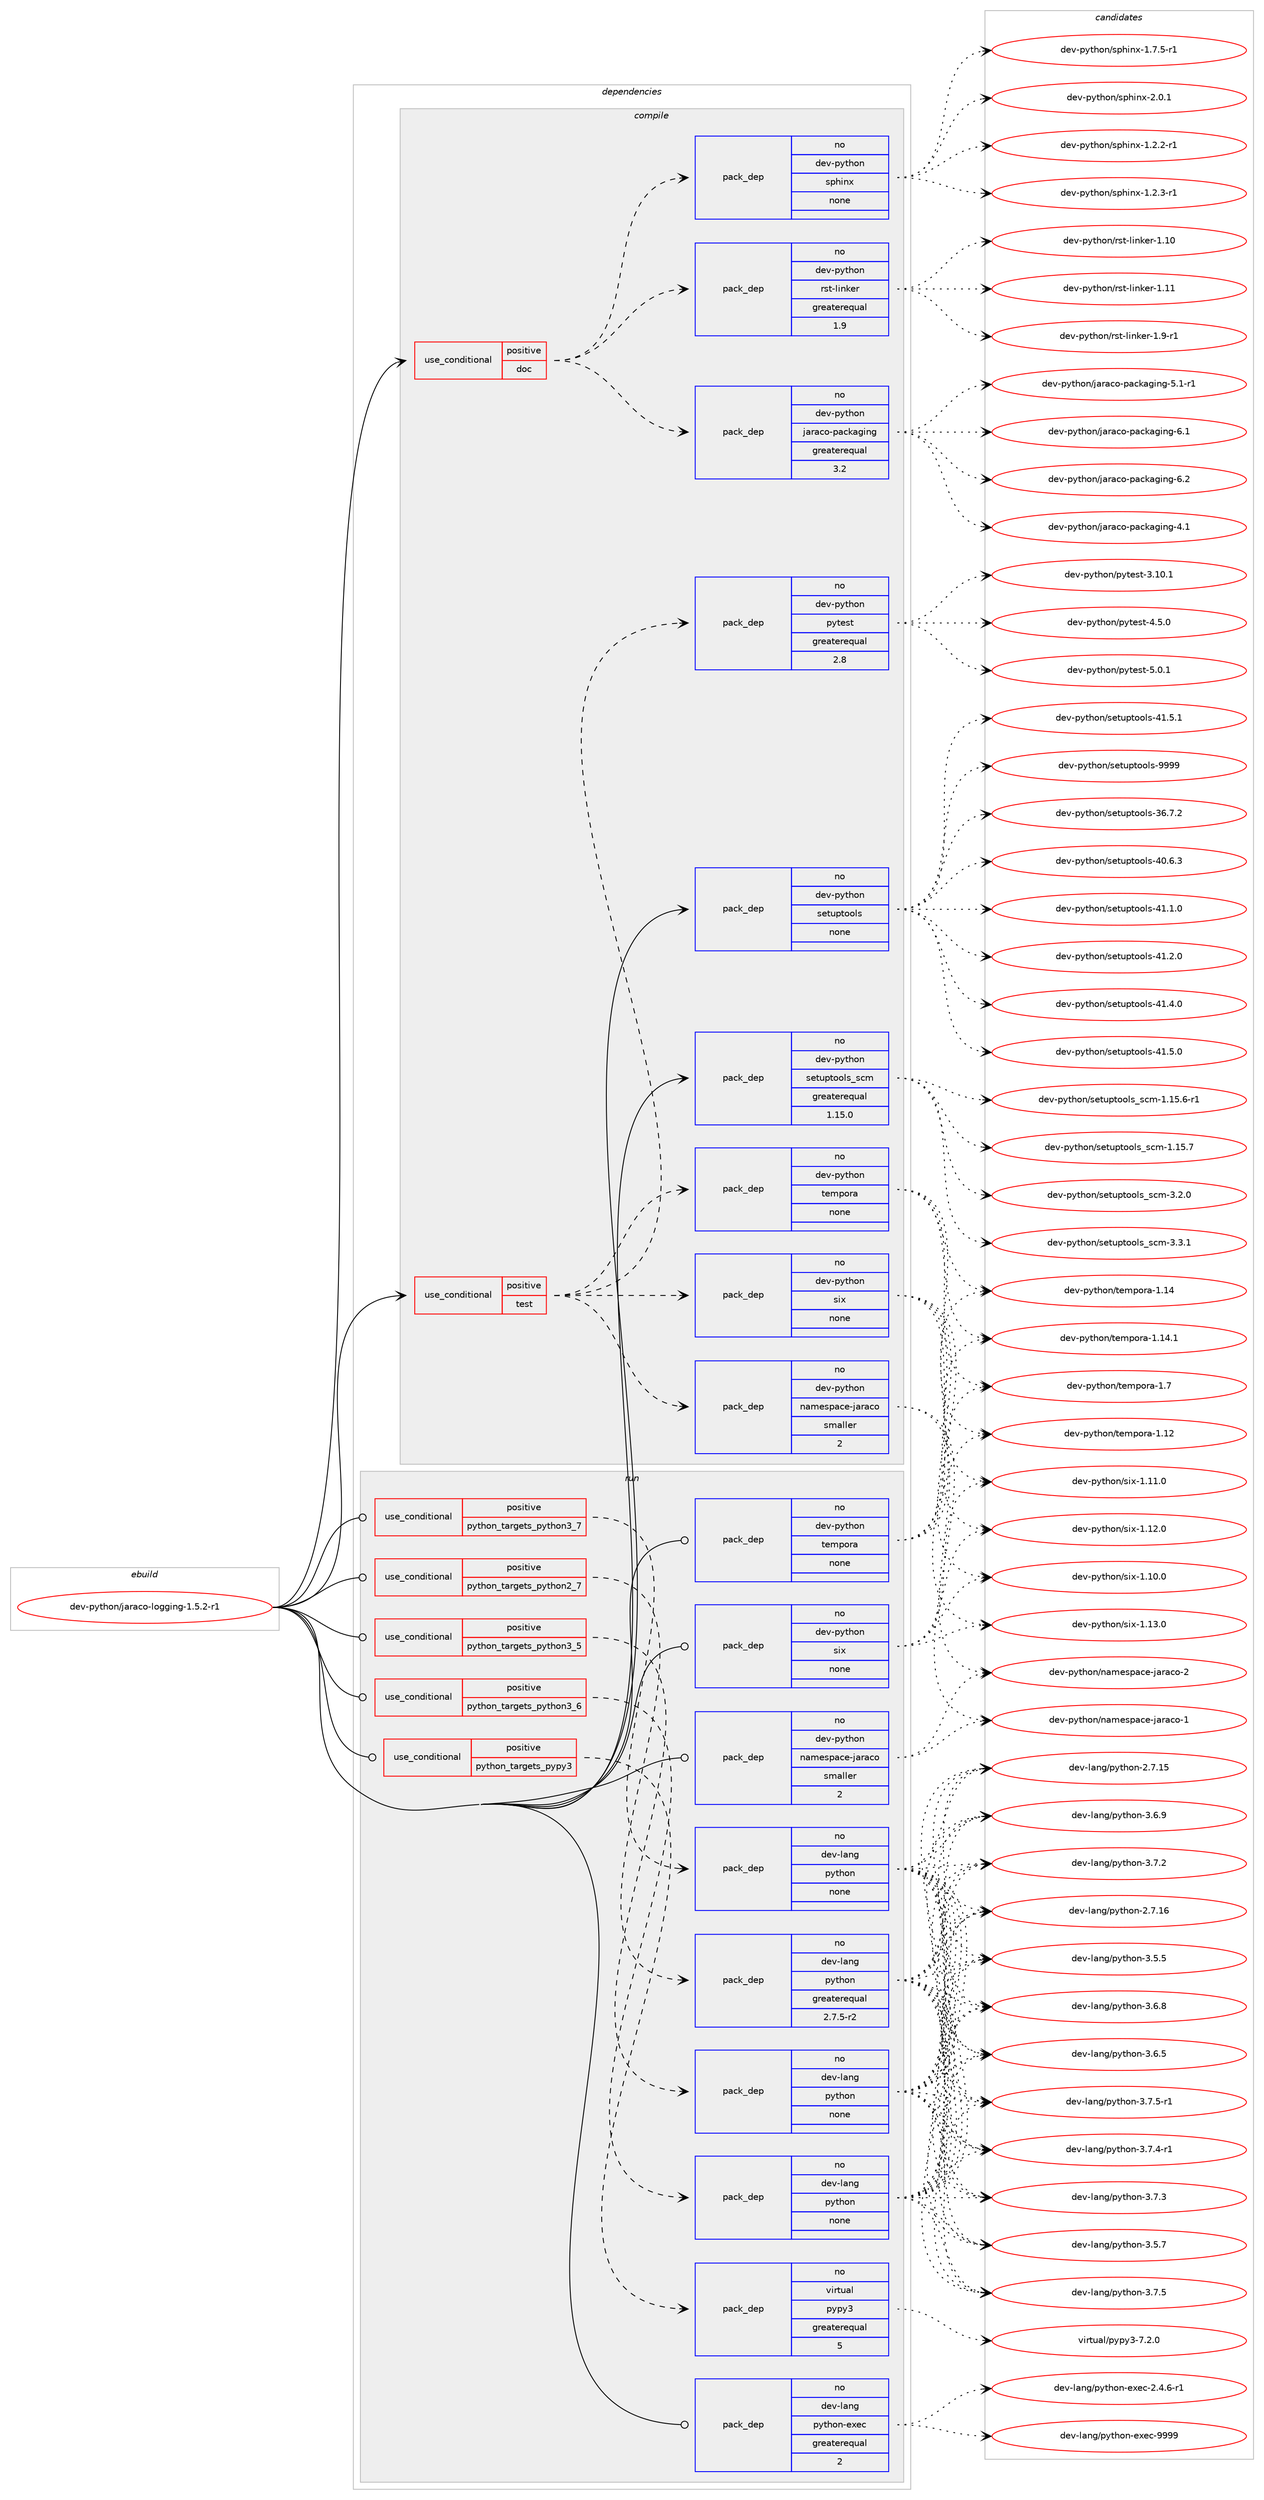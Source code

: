 digraph prolog {

# *************
# Graph options
# *************

newrank=true;
concentrate=true;
compound=true;
graph [rankdir=LR,fontname=Helvetica,fontsize=10,ranksep=1.5];#, ranksep=2.5, nodesep=0.2];
edge  [arrowhead=vee];
node  [fontname=Helvetica,fontsize=10];

# **********
# The ebuild
# **********

subgraph cluster_leftcol {
color=gray;
rank=same;
label=<<i>ebuild</i>>;
id [label="dev-python/jaraco-logging-1.5.2-r1", color=red, width=4, href="../dev-python/jaraco-logging-1.5.2-r1.svg"];
}

# ****************
# The dependencies
# ****************

subgraph cluster_midcol {
color=gray;
label=<<i>dependencies</i>>;
subgraph cluster_compile {
fillcolor="#eeeeee";
style=filled;
label=<<i>compile</i>>;
subgraph cond141241 {
dependency610660 [label=<<TABLE BORDER="0" CELLBORDER="1" CELLSPACING="0" CELLPADDING="4"><TR><TD ROWSPAN="3" CELLPADDING="10">use_conditional</TD></TR><TR><TD>positive</TD></TR><TR><TD>doc</TD></TR></TABLE>>, shape=none, color=red];
subgraph pack457620 {
dependency610661 [label=<<TABLE BORDER="0" CELLBORDER="1" CELLSPACING="0" CELLPADDING="4" WIDTH="220"><TR><TD ROWSPAN="6" CELLPADDING="30">pack_dep</TD></TR><TR><TD WIDTH="110">no</TD></TR><TR><TD>dev-python</TD></TR><TR><TD>jaraco-packaging</TD></TR><TR><TD>greaterequal</TD></TR><TR><TD>3.2</TD></TR></TABLE>>, shape=none, color=blue];
}
dependency610660:e -> dependency610661:w [weight=20,style="dashed",arrowhead="vee"];
subgraph pack457621 {
dependency610662 [label=<<TABLE BORDER="0" CELLBORDER="1" CELLSPACING="0" CELLPADDING="4" WIDTH="220"><TR><TD ROWSPAN="6" CELLPADDING="30">pack_dep</TD></TR><TR><TD WIDTH="110">no</TD></TR><TR><TD>dev-python</TD></TR><TR><TD>rst-linker</TD></TR><TR><TD>greaterequal</TD></TR><TR><TD>1.9</TD></TR></TABLE>>, shape=none, color=blue];
}
dependency610660:e -> dependency610662:w [weight=20,style="dashed",arrowhead="vee"];
subgraph pack457622 {
dependency610663 [label=<<TABLE BORDER="0" CELLBORDER="1" CELLSPACING="0" CELLPADDING="4" WIDTH="220"><TR><TD ROWSPAN="6" CELLPADDING="30">pack_dep</TD></TR><TR><TD WIDTH="110">no</TD></TR><TR><TD>dev-python</TD></TR><TR><TD>sphinx</TD></TR><TR><TD>none</TD></TR><TR><TD></TD></TR></TABLE>>, shape=none, color=blue];
}
dependency610660:e -> dependency610663:w [weight=20,style="dashed",arrowhead="vee"];
}
id:e -> dependency610660:w [weight=20,style="solid",arrowhead="vee"];
subgraph cond141242 {
dependency610664 [label=<<TABLE BORDER="0" CELLBORDER="1" CELLSPACING="0" CELLPADDING="4"><TR><TD ROWSPAN="3" CELLPADDING="10">use_conditional</TD></TR><TR><TD>positive</TD></TR><TR><TD>test</TD></TR></TABLE>>, shape=none, color=red];
subgraph pack457623 {
dependency610665 [label=<<TABLE BORDER="0" CELLBORDER="1" CELLSPACING="0" CELLPADDING="4" WIDTH="220"><TR><TD ROWSPAN="6" CELLPADDING="30">pack_dep</TD></TR><TR><TD WIDTH="110">no</TD></TR><TR><TD>dev-python</TD></TR><TR><TD>namespace-jaraco</TD></TR><TR><TD>smaller</TD></TR><TR><TD>2</TD></TR></TABLE>>, shape=none, color=blue];
}
dependency610664:e -> dependency610665:w [weight=20,style="dashed",arrowhead="vee"];
subgraph pack457624 {
dependency610666 [label=<<TABLE BORDER="0" CELLBORDER="1" CELLSPACING="0" CELLPADDING="4" WIDTH="220"><TR><TD ROWSPAN="6" CELLPADDING="30">pack_dep</TD></TR><TR><TD WIDTH="110">no</TD></TR><TR><TD>dev-python</TD></TR><TR><TD>six</TD></TR><TR><TD>none</TD></TR><TR><TD></TD></TR></TABLE>>, shape=none, color=blue];
}
dependency610664:e -> dependency610666:w [weight=20,style="dashed",arrowhead="vee"];
subgraph pack457625 {
dependency610667 [label=<<TABLE BORDER="0" CELLBORDER="1" CELLSPACING="0" CELLPADDING="4" WIDTH="220"><TR><TD ROWSPAN="6" CELLPADDING="30">pack_dep</TD></TR><TR><TD WIDTH="110">no</TD></TR><TR><TD>dev-python</TD></TR><TR><TD>tempora</TD></TR><TR><TD>none</TD></TR><TR><TD></TD></TR></TABLE>>, shape=none, color=blue];
}
dependency610664:e -> dependency610667:w [weight=20,style="dashed",arrowhead="vee"];
subgraph pack457626 {
dependency610668 [label=<<TABLE BORDER="0" CELLBORDER="1" CELLSPACING="0" CELLPADDING="4" WIDTH="220"><TR><TD ROWSPAN="6" CELLPADDING="30">pack_dep</TD></TR><TR><TD WIDTH="110">no</TD></TR><TR><TD>dev-python</TD></TR><TR><TD>pytest</TD></TR><TR><TD>greaterequal</TD></TR><TR><TD>2.8</TD></TR></TABLE>>, shape=none, color=blue];
}
dependency610664:e -> dependency610668:w [weight=20,style="dashed",arrowhead="vee"];
}
id:e -> dependency610664:w [weight=20,style="solid",arrowhead="vee"];
subgraph pack457627 {
dependency610669 [label=<<TABLE BORDER="0" CELLBORDER="1" CELLSPACING="0" CELLPADDING="4" WIDTH="220"><TR><TD ROWSPAN="6" CELLPADDING="30">pack_dep</TD></TR><TR><TD WIDTH="110">no</TD></TR><TR><TD>dev-python</TD></TR><TR><TD>setuptools</TD></TR><TR><TD>none</TD></TR><TR><TD></TD></TR></TABLE>>, shape=none, color=blue];
}
id:e -> dependency610669:w [weight=20,style="solid",arrowhead="vee"];
subgraph pack457628 {
dependency610670 [label=<<TABLE BORDER="0" CELLBORDER="1" CELLSPACING="0" CELLPADDING="4" WIDTH="220"><TR><TD ROWSPAN="6" CELLPADDING="30">pack_dep</TD></TR><TR><TD WIDTH="110">no</TD></TR><TR><TD>dev-python</TD></TR><TR><TD>setuptools_scm</TD></TR><TR><TD>greaterequal</TD></TR><TR><TD>1.15.0</TD></TR></TABLE>>, shape=none, color=blue];
}
id:e -> dependency610670:w [weight=20,style="solid",arrowhead="vee"];
}
subgraph cluster_compileandrun {
fillcolor="#eeeeee";
style=filled;
label=<<i>compile and run</i>>;
}
subgraph cluster_run {
fillcolor="#eeeeee";
style=filled;
label=<<i>run</i>>;
subgraph cond141243 {
dependency610671 [label=<<TABLE BORDER="0" CELLBORDER="1" CELLSPACING="0" CELLPADDING="4"><TR><TD ROWSPAN="3" CELLPADDING="10">use_conditional</TD></TR><TR><TD>positive</TD></TR><TR><TD>python_targets_pypy3</TD></TR></TABLE>>, shape=none, color=red];
subgraph pack457629 {
dependency610672 [label=<<TABLE BORDER="0" CELLBORDER="1" CELLSPACING="0" CELLPADDING="4" WIDTH="220"><TR><TD ROWSPAN="6" CELLPADDING="30">pack_dep</TD></TR><TR><TD WIDTH="110">no</TD></TR><TR><TD>virtual</TD></TR><TR><TD>pypy3</TD></TR><TR><TD>greaterequal</TD></TR><TR><TD>5</TD></TR></TABLE>>, shape=none, color=blue];
}
dependency610671:e -> dependency610672:w [weight=20,style="dashed",arrowhead="vee"];
}
id:e -> dependency610671:w [weight=20,style="solid",arrowhead="odot"];
subgraph cond141244 {
dependency610673 [label=<<TABLE BORDER="0" CELLBORDER="1" CELLSPACING="0" CELLPADDING="4"><TR><TD ROWSPAN="3" CELLPADDING="10">use_conditional</TD></TR><TR><TD>positive</TD></TR><TR><TD>python_targets_python2_7</TD></TR></TABLE>>, shape=none, color=red];
subgraph pack457630 {
dependency610674 [label=<<TABLE BORDER="0" CELLBORDER="1" CELLSPACING="0" CELLPADDING="4" WIDTH="220"><TR><TD ROWSPAN="6" CELLPADDING="30">pack_dep</TD></TR><TR><TD WIDTH="110">no</TD></TR><TR><TD>dev-lang</TD></TR><TR><TD>python</TD></TR><TR><TD>greaterequal</TD></TR><TR><TD>2.7.5-r2</TD></TR></TABLE>>, shape=none, color=blue];
}
dependency610673:e -> dependency610674:w [weight=20,style="dashed",arrowhead="vee"];
}
id:e -> dependency610673:w [weight=20,style="solid",arrowhead="odot"];
subgraph cond141245 {
dependency610675 [label=<<TABLE BORDER="0" CELLBORDER="1" CELLSPACING="0" CELLPADDING="4"><TR><TD ROWSPAN="3" CELLPADDING="10">use_conditional</TD></TR><TR><TD>positive</TD></TR><TR><TD>python_targets_python3_5</TD></TR></TABLE>>, shape=none, color=red];
subgraph pack457631 {
dependency610676 [label=<<TABLE BORDER="0" CELLBORDER="1" CELLSPACING="0" CELLPADDING="4" WIDTH="220"><TR><TD ROWSPAN="6" CELLPADDING="30">pack_dep</TD></TR><TR><TD WIDTH="110">no</TD></TR><TR><TD>dev-lang</TD></TR><TR><TD>python</TD></TR><TR><TD>none</TD></TR><TR><TD></TD></TR></TABLE>>, shape=none, color=blue];
}
dependency610675:e -> dependency610676:w [weight=20,style="dashed",arrowhead="vee"];
}
id:e -> dependency610675:w [weight=20,style="solid",arrowhead="odot"];
subgraph cond141246 {
dependency610677 [label=<<TABLE BORDER="0" CELLBORDER="1" CELLSPACING="0" CELLPADDING="4"><TR><TD ROWSPAN="3" CELLPADDING="10">use_conditional</TD></TR><TR><TD>positive</TD></TR><TR><TD>python_targets_python3_6</TD></TR></TABLE>>, shape=none, color=red];
subgraph pack457632 {
dependency610678 [label=<<TABLE BORDER="0" CELLBORDER="1" CELLSPACING="0" CELLPADDING="4" WIDTH="220"><TR><TD ROWSPAN="6" CELLPADDING="30">pack_dep</TD></TR><TR><TD WIDTH="110">no</TD></TR><TR><TD>dev-lang</TD></TR><TR><TD>python</TD></TR><TR><TD>none</TD></TR><TR><TD></TD></TR></TABLE>>, shape=none, color=blue];
}
dependency610677:e -> dependency610678:w [weight=20,style="dashed",arrowhead="vee"];
}
id:e -> dependency610677:w [weight=20,style="solid",arrowhead="odot"];
subgraph cond141247 {
dependency610679 [label=<<TABLE BORDER="0" CELLBORDER="1" CELLSPACING="0" CELLPADDING="4"><TR><TD ROWSPAN="3" CELLPADDING="10">use_conditional</TD></TR><TR><TD>positive</TD></TR><TR><TD>python_targets_python3_7</TD></TR></TABLE>>, shape=none, color=red];
subgraph pack457633 {
dependency610680 [label=<<TABLE BORDER="0" CELLBORDER="1" CELLSPACING="0" CELLPADDING="4" WIDTH="220"><TR><TD ROWSPAN="6" CELLPADDING="30">pack_dep</TD></TR><TR><TD WIDTH="110">no</TD></TR><TR><TD>dev-lang</TD></TR><TR><TD>python</TD></TR><TR><TD>none</TD></TR><TR><TD></TD></TR></TABLE>>, shape=none, color=blue];
}
dependency610679:e -> dependency610680:w [weight=20,style="dashed",arrowhead="vee"];
}
id:e -> dependency610679:w [weight=20,style="solid",arrowhead="odot"];
subgraph pack457634 {
dependency610681 [label=<<TABLE BORDER="0" CELLBORDER="1" CELLSPACING="0" CELLPADDING="4" WIDTH="220"><TR><TD ROWSPAN="6" CELLPADDING="30">pack_dep</TD></TR><TR><TD WIDTH="110">no</TD></TR><TR><TD>dev-lang</TD></TR><TR><TD>python-exec</TD></TR><TR><TD>greaterequal</TD></TR><TR><TD>2</TD></TR></TABLE>>, shape=none, color=blue];
}
id:e -> dependency610681:w [weight=20,style="solid",arrowhead="odot"];
subgraph pack457635 {
dependency610682 [label=<<TABLE BORDER="0" CELLBORDER="1" CELLSPACING="0" CELLPADDING="4" WIDTH="220"><TR><TD ROWSPAN="6" CELLPADDING="30">pack_dep</TD></TR><TR><TD WIDTH="110">no</TD></TR><TR><TD>dev-python</TD></TR><TR><TD>namespace-jaraco</TD></TR><TR><TD>smaller</TD></TR><TR><TD>2</TD></TR></TABLE>>, shape=none, color=blue];
}
id:e -> dependency610682:w [weight=20,style="solid",arrowhead="odot"];
subgraph pack457636 {
dependency610683 [label=<<TABLE BORDER="0" CELLBORDER="1" CELLSPACING="0" CELLPADDING="4" WIDTH="220"><TR><TD ROWSPAN="6" CELLPADDING="30">pack_dep</TD></TR><TR><TD WIDTH="110">no</TD></TR><TR><TD>dev-python</TD></TR><TR><TD>six</TD></TR><TR><TD>none</TD></TR><TR><TD></TD></TR></TABLE>>, shape=none, color=blue];
}
id:e -> dependency610683:w [weight=20,style="solid",arrowhead="odot"];
subgraph pack457637 {
dependency610684 [label=<<TABLE BORDER="0" CELLBORDER="1" CELLSPACING="0" CELLPADDING="4" WIDTH="220"><TR><TD ROWSPAN="6" CELLPADDING="30">pack_dep</TD></TR><TR><TD WIDTH="110">no</TD></TR><TR><TD>dev-python</TD></TR><TR><TD>tempora</TD></TR><TR><TD>none</TD></TR><TR><TD></TD></TR></TABLE>>, shape=none, color=blue];
}
id:e -> dependency610684:w [weight=20,style="solid",arrowhead="odot"];
}
}

# **************
# The candidates
# **************

subgraph cluster_choices {
rank=same;
color=gray;
label=<<i>candidates</i>>;

subgraph choice457620 {
color=black;
nodesep=1;
choice10010111845112121116104111110471069711497991114511297991079710310511010345524649 [label="dev-python/jaraco-packaging-4.1", color=red, width=4,href="../dev-python/jaraco-packaging-4.1.svg"];
choice100101118451121211161041111104710697114979911145112979910797103105110103455346494511449 [label="dev-python/jaraco-packaging-5.1-r1", color=red, width=4,href="../dev-python/jaraco-packaging-5.1-r1.svg"];
choice10010111845112121116104111110471069711497991114511297991079710310511010345544649 [label="dev-python/jaraco-packaging-6.1", color=red, width=4,href="../dev-python/jaraco-packaging-6.1.svg"];
choice10010111845112121116104111110471069711497991114511297991079710310511010345544650 [label="dev-python/jaraco-packaging-6.2", color=red, width=4,href="../dev-python/jaraco-packaging-6.2.svg"];
dependency610661:e -> choice10010111845112121116104111110471069711497991114511297991079710310511010345524649:w [style=dotted,weight="100"];
dependency610661:e -> choice100101118451121211161041111104710697114979911145112979910797103105110103455346494511449:w [style=dotted,weight="100"];
dependency610661:e -> choice10010111845112121116104111110471069711497991114511297991079710310511010345544649:w [style=dotted,weight="100"];
dependency610661:e -> choice10010111845112121116104111110471069711497991114511297991079710310511010345544650:w [style=dotted,weight="100"];
}
subgraph choice457621 {
color=black;
nodesep=1;
choice1001011184511212111610411111047114115116451081051101071011144549464948 [label="dev-python/rst-linker-1.10", color=red, width=4,href="../dev-python/rst-linker-1.10.svg"];
choice1001011184511212111610411111047114115116451081051101071011144549464949 [label="dev-python/rst-linker-1.11", color=red, width=4,href="../dev-python/rst-linker-1.11.svg"];
choice100101118451121211161041111104711411511645108105110107101114454946574511449 [label="dev-python/rst-linker-1.9-r1", color=red, width=4,href="../dev-python/rst-linker-1.9-r1.svg"];
dependency610662:e -> choice1001011184511212111610411111047114115116451081051101071011144549464948:w [style=dotted,weight="100"];
dependency610662:e -> choice1001011184511212111610411111047114115116451081051101071011144549464949:w [style=dotted,weight="100"];
dependency610662:e -> choice100101118451121211161041111104711411511645108105110107101114454946574511449:w [style=dotted,weight="100"];
}
subgraph choice457622 {
color=black;
nodesep=1;
choice10010111845112121116104111110471151121041051101204549465046504511449 [label="dev-python/sphinx-1.2.2-r1", color=red, width=4,href="../dev-python/sphinx-1.2.2-r1.svg"];
choice10010111845112121116104111110471151121041051101204549465046514511449 [label="dev-python/sphinx-1.2.3-r1", color=red, width=4,href="../dev-python/sphinx-1.2.3-r1.svg"];
choice10010111845112121116104111110471151121041051101204549465546534511449 [label="dev-python/sphinx-1.7.5-r1", color=red, width=4,href="../dev-python/sphinx-1.7.5-r1.svg"];
choice1001011184511212111610411111047115112104105110120455046484649 [label="dev-python/sphinx-2.0.1", color=red, width=4,href="../dev-python/sphinx-2.0.1.svg"];
dependency610663:e -> choice10010111845112121116104111110471151121041051101204549465046504511449:w [style=dotted,weight="100"];
dependency610663:e -> choice10010111845112121116104111110471151121041051101204549465046514511449:w [style=dotted,weight="100"];
dependency610663:e -> choice10010111845112121116104111110471151121041051101204549465546534511449:w [style=dotted,weight="100"];
dependency610663:e -> choice1001011184511212111610411111047115112104105110120455046484649:w [style=dotted,weight="100"];
}
subgraph choice457623 {
color=black;
nodesep=1;
choice1001011184511212111610411111047110971091011151129799101451069711497991114549 [label="dev-python/namespace-jaraco-1", color=red, width=4,href="../dev-python/namespace-jaraco-1.svg"];
choice1001011184511212111610411111047110971091011151129799101451069711497991114550 [label="dev-python/namespace-jaraco-2", color=red, width=4,href="../dev-python/namespace-jaraco-2.svg"];
dependency610665:e -> choice1001011184511212111610411111047110971091011151129799101451069711497991114549:w [style=dotted,weight="100"];
dependency610665:e -> choice1001011184511212111610411111047110971091011151129799101451069711497991114550:w [style=dotted,weight="100"];
}
subgraph choice457624 {
color=black;
nodesep=1;
choice100101118451121211161041111104711510512045494649484648 [label="dev-python/six-1.10.0", color=red, width=4,href="../dev-python/six-1.10.0.svg"];
choice100101118451121211161041111104711510512045494649494648 [label="dev-python/six-1.11.0", color=red, width=4,href="../dev-python/six-1.11.0.svg"];
choice100101118451121211161041111104711510512045494649504648 [label="dev-python/six-1.12.0", color=red, width=4,href="../dev-python/six-1.12.0.svg"];
choice100101118451121211161041111104711510512045494649514648 [label="dev-python/six-1.13.0", color=red, width=4,href="../dev-python/six-1.13.0.svg"];
dependency610666:e -> choice100101118451121211161041111104711510512045494649484648:w [style=dotted,weight="100"];
dependency610666:e -> choice100101118451121211161041111104711510512045494649494648:w [style=dotted,weight="100"];
dependency610666:e -> choice100101118451121211161041111104711510512045494649504648:w [style=dotted,weight="100"];
dependency610666:e -> choice100101118451121211161041111104711510512045494649514648:w [style=dotted,weight="100"];
}
subgraph choice457625 {
color=black;
nodesep=1;
choice1001011184511212111610411111047116101109112111114974549464950 [label="dev-python/tempora-1.12", color=red, width=4,href="../dev-python/tempora-1.12.svg"];
choice1001011184511212111610411111047116101109112111114974549464952 [label="dev-python/tempora-1.14", color=red, width=4,href="../dev-python/tempora-1.14.svg"];
choice10010111845112121116104111110471161011091121111149745494649524649 [label="dev-python/tempora-1.14.1", color=red, width=4,href="../dev-python/tempora-1.14.1.svg"];
choice10010111845112121116104111110471161011091121111149745494655 [label="dev-python/tempora-1.7", color=red, width=4,href="../dev-python/tempora-1.7.svg"];
dependency610667:e -> choice1001011184511212111610411111047116101109112111114974549464950:w [style=dotted,weight="100"];
dependency610667:e -> choice1001011184511212111610411111047116101109112111114974549464952:w [style=dotted,weight="100"];
dependency610667:e -> choice10010111845112121116104111110471161011091121111149745494649524649:w [style=dotted,weight="100"];
dependency610667:e -> choice10010111845112121116104111110471161011091121111149745494655:w [style=dotted,weight="100"];
}
subgraph choice457626 {
color=black;
nodesep=1;
choice100101118451121211161041111104711212111610111511645514649484649 [label="dev-python/pytest-3.10.1", color=red, width=4,href="../dev-python/pytest-3.10.1.svg"];
choice1001011184511212111610411111047112121116101115116455246534648 [label="dev-python/pytest-4.5.0", color=red, width=4,href="../dev-python/pytest-4.5.0.svg"];
choice1001011184511212111610411111047112121116101115116455346484649 [label="dev-python/pytest-5.0.1", color=red, width=4,href="../dev-python/pytest-5.0.1.svg"];
dependency610668:e -> choice100101118451121211161041111104711212111610111511645514649484649:w [style=dotted,weight="100"];
dependency610668:e -> choice1001011184511212111610411111047112121116101115116455246534648:w [style=dotted,weight="100"];
dependency610668:e -> choice1001011184511212111610411111047112121116101115116455346484649:w [style=dotted,weight="100"];
}
subgraph choice457627 {
color=black;
nodesep=1;
choice100101118451121211161041111104711510111611711211611111110811545515446554650 [label="dev-python/setuptools-36.7.2", color=red, width=4,href="../dev-python/setuptools-36.7.2.svg"];
choice100101118451121211161041111104711510111611711211611111110811545524846544651 [label="dev-python/setuptools-40.6.3", color=red, width=4,href="../dev-python/setuptools-40.6.3.svg"];
choice100101118451121211161041111104711510111611711211611111110811545524946494648 [label="dev-python/setuptools-41.1.0", color=red, width=4,href="../dev-python/setuptools-41.1.0.svg"];
choice100101118451121211161041111104711510111611711211611111110811545524946504648 [label="dev-python/setuptools-41.2.0", color=red, width=4,href="../dev-python/setuptools-41.2.0.svg"];
choice100101118451121211161041111104711510111611711211611111110811545524946524648 [label="dev-python/setuptools-41.4.0", color=red, width=4,href="../dev-python/setuptools-41.4.0.svg"];
choice100101118451121211161041111104711510111611711211611111110811545524946534648 [label="dev-python/setuptools-41.5.0", color=red, width=4,href="../dev-python/setuptools-41.5.0.svg"];
choice100101118451121211161041111104711510111611711211611111110811545524946534649 [label="dev-python/setuptools-41.5.1", color=red, width=4,href="../dev-python/setuptools-41.5.1.svg"];
choice10010111845112121116104111110471151011161171121161111111081154557575757 [label="dev-python/setuptools-9999", color=red, width=4,href="../dev-python/setuptools-9999.svg"];
dependency610669:e -> choice100101118451121211161041111104711510111611711211611111110811545515446554650:w [style=dotted,weight="100"];
dependency610669:e -> choice100101118451121211161041111104711510111611711211611111110811545524846544651:w [style=dotted,weight="100"];
dependency610669:e -> choice100101118451121211161041111104711510111611711211611111110811545524946494648:w [style=dotted,weight="100"];
dependency610669:e -> choice100101118451121211161041111104711510111611711211611111110811545524946504648:w [style=dotted,weight="100"];
dependency610669:e -> choice100101118451121211161041111104711510111611711211611111110811545524946524648:w [style=dotted,weight="100"];
dependency610669:e -> choice100101118451121211161041111104711510111611711211611111110811545524946534648:w [style=dotted,weight="100"];
dependency610669:e -> choice100101118451121211161041111104711510111611711211611111110811545524946534649:w [style=dotted,weight="100"];
dependency610669:e -> choice10010111845112121116104111110471151011161171121161111111081154557575757:w [style=dotted,weight="100"];
}
subgraph choice457628 {
color=black;
nodesep=1;
choice10010111845112121116104111110471151011161171121161111111081159511599109454946495346544511449 [label="dev-python/setuptools_scm-1.15.6-r1", color=red, width=4,href="../dev-python/setuptools_scm-1.15.6-r1.svg"];
choice1001011184511212111610411111047115101116117112116111111108115951159910945494649534655 [label="dev-python/setuptools_scm-1.15.7", color=red, width=4,href="../dev-python/setuptools_scm-1.15.7.svg"];
choice10010111845112121116104111110471151011161171121161111111081159511599109455146504648 [label="dev-python/setuptools_scm-3.2.0", color=red, width=4,href="../dev-python/setuptools_scm-3.2.0.svg"];
choice10010111845112121116104111110471151011161171121161111111081159511599109455146514649 [label="dev-python/setuptools_scm-3.3.1", color=red, width=4,href="../dev-python/setuptools_scm-3.3.1.svg"];
dependency610670:e -> choice10010111845112121116104111110471151011161171121161111111081159511599109454946495346544511449:w [style=dotted,weight="100"];
dependency610670:e -> choice1001011184511212111610411111047115101116117112116111111108115951159910945494649534655:w [style=dotted,weight="100"];
dependency610670:e -> choice10010111845112121116104111110471151011161171121161111111081159511599109455146504648:w [style=dotted,weight="100"];
dependency610670:e -> choice10010111845112121116104111110471151011161171121161111111081159511599109455146514649:w [style=dotted,weight="100"];
}
subgraph choice457629 {
color=black;
nodesep=1;
choice118105114116117971084711212111212151455546504648 [label="virtual/pypy3-7.2.0", color=red, width=4,href="../virtual/pypy3-7.2.0.svg"];
dependency610672:e -> choice118105114116117971084711212111212151455546504648:w [style=dotted,weight="100"];
}
subgraph choice457630 {
color=black;
nodesep=1;
choice10010111845108971101034711212111610411111045504655464953 [label="dev-lang/python-2.7.15", color=red, width=4,href="../dev-lang/python-2.7.15.svg"];
choice10010111845108971101034711212111610411111045504655464954 [label="dev-lang/python-2.7.16", color=red, width=4,href="../dev-lang/python-2.7.16.svg"];
choice100101118451089711010347112121116104111110455146534653 [label="dev-lang/python-3.5.5", color=red, width=4,href="../dev-lang/python-3.5.5.svg"];
choice100101118451089711010347112121116104111110455146534655 [label="dev-lang/python-3.5.7", color=red, width=4,href="../dev-lang/python-3.5.7.svg"];
choice100101118451089711010347112121116104111110455146544653 [label="dev-lang/python-3.6.5", color=red, width=4,href="../dev-lang/python-3.6.5.svg"];
choice100101118451089711010347112121116104111110455146544656 [label="dev-lang/python-3.6.8", color=red, width=4,href="../dev-lang/python-3.6.8.svg"];
choice100101118451089711010347112121116104111110455146544657 [label="dev-lang/python-3.6.9", color=red, width=4,href="../dev-lang/python-3.6.9.svg"];
choice100101118451089711010347112121116104111110455146554650 [label="dev-lang/python-3.7.2", color=red, width=4,href="../dev-lang/python-3.7.2.svg"];
choice100101118451089711010347112121116104111110455146554651 [label="dev-lang/python-3.7.3", color=red, width=4,href="../dev-lang/python-3.7.3.svg"];
choice1001011184510897110103471121211161041111104551465546524511449 [label="dev-lang/python-3.7.4-r1", color=red, width=4,href="../dev-lang/python-3.7.4-r1.svg"];
choice100101118451089711010347112121116104111110455146554653 [label="dev-lang/python-3.7.5", color=red, width=4,href="../dev-lang/python-3.7.5.svg"];
choice1001011184510897110103471121211161041111104551465546534511449 [label="dev-lang/python-3.7.5-r1", color=red, width=4,href="../dev-lang/python-3.7.5-r1.svg"];
dependency610674:e -> choice10010111845108971101034711212111610411111045504655464953:w [style=dotted,weight="100"];
dependency610674:e -> choice10010111845108971101034711212111610411111045504655464954:w [style=dotted,weight="100"];
dependency610674:e -> choice100101118451089711010347112121116104111110455146534653:w [style=dotted,weight="100"];
dependency610674:e -> choice100101118451089711010347112121116104111110455146534655:w [style=dotted,weight="100"];
dependency610674:e -> choice100101118451089711010347112121116104111110455146544653:w [style=dotted,weight="100"];
dependency610674:e -> choice100101118451089711010347112121116104111110455146544656:w [style=dotted,weight="100"];
dependency610674:e -> choice100101118451089711010347112121116104111110455146544657:w [style=dotted,weight="100"];
dependency610674:e -> choice100101118451089711010347112121116104111110455146554650:w [style=dotted,weight="100"];
dependency610674:e -> choice100101118451089711010347112121116104111110455146554651:w [style=dotted,weight="100"];
dependency610674:e -> choice1001011184510897110103471121211161041111104551465546524511449:w [style=dotted,weight="100"];
dependency610674:e -> choice100101118451089711010347112121116104111110455146554653:w [style=dotted,weight="100"];
dependency610674:e -> choice1001011184510897110103471121211161041111104551465546534511449:w [style=dotted,weight="100"];
}
subgraph choice457631 {
color=black;
nodesep=1;
choice10010111845108971101034711212111610411111045504655464953 [label="dev-lang/python-2.7.15", color=red, width=4,href="../dev-lang/python-2.7.15.svg"];
choice10010111845108971101034711212111610411111045504655464954 [label="dev-lang/python-2.7.16", color=red, width=4,href="../dev-lang/python-2.7.16.svg"];
choice100101118451089711010347112121116104111110455146534653 [label="dev-lang/python-3.5.5", color=red, width=4,href="../dev-lang/python-3.5.5.svg"];
choice100101118451089711010347112121116104111110455146534655 [label="dev-lang/python-3.5.7", color=red, width=4,href="../dev-lang/python-3.5.7.svg"];
choice100101118451089711010347112121116104111110455146544653 [label="dev-lang/python-3.6.5", color=red, width=4,href="../dev-lang/python-3.6.5.svg"];
choice100101118451089711010347112121116104111110455146544656 [label="dev-lang/python-3.6.8", color=red, width=4,href="../dev-lang/python-3.6.8.svg"];
choice100101118451089711010347112121116104111110455146544657 [label="dev-lang/python-3.6.9", color=red, width=4,href="../dev-lang/python-3.6.9.svg"];
choice100101118451089711010347112121116104111110455146554650 [label="dev-lang/python-3.7.2", color=red, width=4,href="../dev-lang/python-3.7.2.svg"];
choice100101118451089711010347112121116104111110455146554651 [label="dev-lang/python-3.7.3", color=red, width=4,href="../dev-lang/python-3.7.3.svg"];
choice1001011184510897110103471121211161041111104551465546524511449 [label="dev-lang/python-3.7.4-r1", color=red, width=4,href="../dev-lang/python-3.7.4-r1.svg"];
choice100101118451089711010347112121116104111110455146554653 [label="dev-lang/python-3.7.5", color=red, width=4,href="../dev-lang/python-3.7.5.svg"];
choice1001011184510897110103471121211161041111104551465546534511449 [label="dev-lang/python-3.7.5-r1", color=red, width=4,href="../dev-lang/python-3.7.5-r1.svg"];
dependency610676:e -> choice10010111845108971101034711212111610411111045504655464953:w [style=dotted,weight="100"];
dependency610676:e -> choice10010111845108971101034711212111610411111045504655464954:w [style=dotted,weight="100"];
dependency610676:e -> choice100101118451089711010347112121116104111110455146534653:w [style=dotted,weight="100"];
dependency610676:e -> choice100101118451089711010347112121116104111110455146534655:w [style=dotted,weight="100"];
dependency610676:e -> choice100101118451089711010347112121116104111110455146544653:w [style=dotted,weight="100"];
dependency610676:e -> choice100101118451089711010347112121116104111110455146544656:w [style=dotted,weight="100"];
dependency610676:e -> choice100101118451089711010347112121116104111110455146544657:w [style=dotted,weight="100"];
dependency610676:e -> choice100101118451089711010347112121116104111110455146554650:w [style=dotted,weight="100"];
dependency610676:e -> choice100101118451089711010347112121116104111110455146554651:w [style=dotted,weight="100"];
dependency610676:e -> choice1001011184510897110103471121211161041111104551465546524511449:w [style=dotted,weight="100"];
dependency610676:e -> choice100101118451089711010347112121116104111110455146554653:w [style=dotted,weight="100"];
dependency610676:e -> choice1001011184510897110103471121211161041111104551465546534511449:w [style=dotted,weight="100"];
}
subgraph choice457632 {
color=black;
nodesep=1;
choice10010111845108971101034711212111610411111045504655464953 [label="dev-lang/python-2.7.15", color=red, width=4,href="../dev-lang/python-2.7.15.svg"];
choice10010111845108971101034711212111610411111045504655464954 [label="dev-lang/python-2.7.16", color=red, width=4,href="../dev-lang/python-2.7.16.svg"];
choice100101118451089711010347112121116104111110455146534653 [label="dev-lang/python-3.5.5", color=red, width=4,href="../dev-lang/python-3.5.5.svg"];
choice100101118451089711010347112121116104111110455146534655 [label="dev-lang/python-3.5.7", color=red, width=4,href="../dev-lang/python-3.5.7.svg"];
choice100101118451089711010347112121116104111110455146544653 [label="dev-lang/python-3.6.5", color=red, width=4,href="../dev-lang/python-3.6.5.svg"];
choice100101118451089711010347112121116104111110455146544656 [label="dev-lang/python-3.6.8", color=red, width=4,href="../dev-lang/python-3.6.8.svg"];
choice100101118451089711010347112121116104111110455146544657 [label="dev-lang/python-3.6.9", color=red, width=4,href="../dev-lang/python-3.6.9.svg"];
choice100101118451089711010347112121116104111110455146554650 [label="dev-lang/python-3.7.2", color=red, width=4,href="../dev-lang/python-3.7.2.svg"];
choice100101118451089711010347112121116104111110455146554651 [label="dev-lang/python-3.7.3", color=red, width=4,href="../dev-lang/python-3.7.3.svg"];
choice1001011184510897110103471121211161041111104551465546524511449 [label="dev-lang/python-3.7.4-r1", color=red, width=4,href="../dev-lang/python-3.7.4-r1.svg"];
choice100101118451089711010347112121116104111110455146554653 [label="dev-lang/python-3.7.5", color=red, width=4,href="../dev-lang/python-3.7.5.svg"];
choice1001011184510897110103471121211161041111104551465546534511449 [label="dev-lang/python-3.7.5-r1", color=red, width=4,href="../dev-lang/python-3.7.5-r1.svg"];
dependency610678:e -> choice10010111845108971101034711212111610411111045504655464953:w [style=dotted,weight="100"];
dependency610678:e -> choice10010111845108971101034711212111610411111045504655464954:w [style=dotted,weight="100"];
dependency610678:e -> choice100101118451089711010347112121116104111110455146534653:w [style=dotted,weight="100"];
dependency610678:e -> choice100101118451089711010347112121116104111110455146534655:w [style=dotted,weight="100"];
dependency610678:e -> choice100101118451089711010347112121116104111110455146544653:w [style=dotted,weight="100"];
dependency610678:e -> choice100101118451089711010347112121116104111110455146544656:w [style=dotted,weight="100"];
dependency610678:e -> choice100101118451089711010347112121116104111110455146544657:w [style=dotted,weight="100"];
dependency610678:e -> choice100101118451089711010347112121116104111110455146554650:w [style=dotted,weight="100"];
dependency610678:e -> choice100101118451089711010347112121116104111110455146554651:w [style=dotted,weight="100"];
dependency610678:e -> choice1001011184510897110103471121211161041111104551465546524511449:w [style=dotted,weight="100"];
dependency610678:e -> choice100101118451089711010347112121116104111110455146554653:w [style=dotted,weight="100"];
dependency610678:e -> choice1001011184510897110103471121211161041111104551465546534511449:w [style=dotted,weight="100"];
}
subgraph choice457633 {
color=black;
nodesep=1;
choice10010111845108971101034711212111610411111045504655464953 [label="dev-lang/python-2.7.15", color=red, width=4,href="../dev-lang/python-2.7.15.svg"];
choice10010111845108971101034711212111610411111045504655464954 [label="dev-lang/python-2.7.16", color=red, width=4,href="../dev-lang/python-2.7.16.svg"];
choice100101118451089711010347112121116104111110455146534653 [label="dev-lang/python-3.5.5", color=red, width=4,href="../dev-lang/python-3.5.5.svg"];
choice100101118451089711010347112121116104111110455146534655 [label="dev-lang/python-3.5.7", color=red, width=4,href="../dev-lang/python-3.5.7.svg"];
choice100101118451089711010347112121116104111110455146544653 [label="dev-lang/python-3.6.5", color=red, width=4,href="../dev-lang/python-3.6.5.svg"];
choice100101118451089711010347112121116104111110455146544656 [label="dev-lang/python-3.6.8", color=red, width=4,href="../dev-lang/python-3.6.8.svg"];
choice100101118451089711010347112121116104111110455146544657 [label="dev-lang/python-3.6.9", color=red, width=4,href="../dev-lang/python-3.6.9.svg"];
choice100101118451089711010347112121116104111110455146554650 [label="dev-lang/python-3.7.2", color=red, width=4,href="../dev-lang/python-3.7.2.svg"];
choice100101118451089711010347112121116104111110455146554651 [label="dev-lang/python-3.7.3", color=red, width=4,href="../dev-lang/python-3.7.3.svg"];
choice1001011184510897110103471121211161041111104551465546524511449 [label="dev-lang/python-3.7.4-r1", color=red, width=4,href="../dev-lang/python-3.7.4-r1.svg"];
choice100101118451089711010347112121116104111110455146554653 [label="dev-lang/python-3.7.5", color=red, width=4,href="../dev-lang/python-3.7.5.svg"];
choice1001011184510897110103471121211161041111104551465546534511449 [label="dev-lang/python-3.7.5-r1", color=red, width=4,href="../dev-lang/python-3.7.5-r1.svg"];
dependency610680:e -> choice10010111845108971101034711212111610411111045504655464953:w [style=dotted,weight="100"];
dependency610680:e -> choice10010111845108971101034711212111610411111045504655464954:w [style=dotted,weight="100"];
dependency610680:e -> choice100101118451089711010347112121116104111110455146534653:w [style=dotted,weight="100"];
dependency610680:e -> choice100101118451089711010347112121116104111110455146534655:w [style=dotted,weight="100"];
dependency610680:e -> choice100101118451089711010347112121116104111110455146544653:w [style=dotted,weight="100"];
dependency610680:e -> choice100101118451089711010347112121116104111110455146544656:w [style=dotted,weight="100"];
dependency610680:e -> choice100101118451089711010347112121116104111110455146544657:w [style=dotted,weight="100"];
dependency610680:e -> choice100101118451089711010347112121116104111110455146554650:w [style=dotted,weight="100"];
dependency610680:e -> choice100101118451089711010347112121116104111110455146554651:w [style=dotted,weight="100"];
dependency610680:e -> choice1001011184510897110103471121211161041111104551465546524511449:w [style=dotted,weight="100"];
dependency610680:e -> choice100101118451089711010347112121116104111110455146554653:w [style=dotted,weight="100"];
dependency610680:e -> choice1001011184510897110103471121211161041111104551465546534511449:w [style=dotted,weight="100"];
}
subgraph choice457634 {
color=black;
nodesep=1;
choice10010111845108971101034711212111610411111045101120101994550465246544511449 [label="dev-lang/python-exec-2.4.6-r1", color=red, width=4,href="../dev-lang/python-exec-2.4.6-r1.svg"];
choice10010111845108971101034711212111610411111045101120101994557575757 [label="dev-lang/python-exec-9999", color=red, width=4,href="../dev-lang/python-exec-9999.svg"];
dependency610681:e -> choice10010111845108971101034711212111610411111045101120101994550465246544511449:w [style=dotted,weight="100"];
dependency610681:e -> choice10010111845108971101034711212111610411111045101120101994557575757:w [style=dotted,weight="100"];
}
subgraph choice457635 {
color=black;
nodesep=1;
choice1001011184511212111610411111047110971091011151129799101451069711497991114549 [label="dev-python/namespace-jaraco-1", color=red, width=4,href="../dev-python/namespace-jaraco-1.svg"];
choice1001011184511212111610411111047110971091011151129799101451069711497991114550 [label="dev-python/namespace-jaraco-2", color=red, width=4,href="../dev-python/namespace-jaraco-2.svg"];
dependency610682:e -> choice1001011184511212111610411111047110971091011151129799101451069711497991114549:w [style=dotted,weight="100"];
dependency610682:e -> choice1001011184511212111610411111047110971091011151129799101451069711497991114550:w [style=dotted,weight="100"];
}
subgraph choice457636 {
color=black;
nodesep=1;
choice100101118451121211161041111104711510512045494649484648 [label="dev-python/six-1.10.0", color=red, width=4,href="../dev-python/six-1.10.0.svg"];
choice100101118451121211161041111104711510512045494649494648 [label="dev-python/six-1.11.0", color=red, width=4,href="../dev-python/six-1.11.0.svg"];
choice100101118451121211161041111104711510512045494649504648 [label="dev-python/six-1.12.0", color=red, width=4,href="../dev-python/six-1.12.0.svg"];
choice100101118451121211161041111104711510512045494649514648 [label="dev-python/six-1.13.0", color=red, width=4,href="../dev-python/six-1.13.0.svg"];
dependency610683:e -> choice100101118451121211161041111104711510512045494649484648:w [style=dotted,weight="100"];
dependency610683:e -> choice100101118451121211161041111104711510512045494649494648:w [style=dotted,weight="100"];
dependency610683:e -> choice100101118451121211161041111104711510512045494649504648:w [style=dotted,weight="100"];
dependency610683:e -> choice100101118451121211161041111104711510512045494649514648:w [style=dotted,weight="100"];
}
subgraph choice457637 {
color=black;
nodesep=1;
choice1001011184511212111610411111047116101109112111114974549464950 [label="dev-python/tempora-1.12", color=red, width=4,href="../dev-python/tempora-1.12.svg"];
choice1001011184511212111610411111047116101109112111114974549464952 [label="dev-python/tempora-1.14", color=red, width=4,href="../dev-python/tempora-1.14.svg"];
choice10010111845112121116104111110471161011091121111149745494649524649 [label="dev-python/tempora-1.14.1", color=red, width=4,href="../dev-python/tempora-1.14.1.svg"];
choice10010111845112121116104111110471161011091121111149745494655 [label="dev-python/tempora-1.7", color=red, width=4,href="../dev-python/tempora-1.7.svg"];
dependency610684:e -> choice1001011184511212111610411111047116101109112111114974549464950:w [style=dotted,weight="100"];
dependency610684:e -> choice1001011184511212111610411111047116101109112111114974549464952:w [style=dotted,weight="100"];
dependency610684:e -> choice10010111845112121116104111110471161011091121111149745494649524649:w [style=dotted,weight="100"];
dependency610684:e -> choice10010111845112121116104111110471161011091121111149745494655:w [style=dotted,weight="100"];
}
}

}
